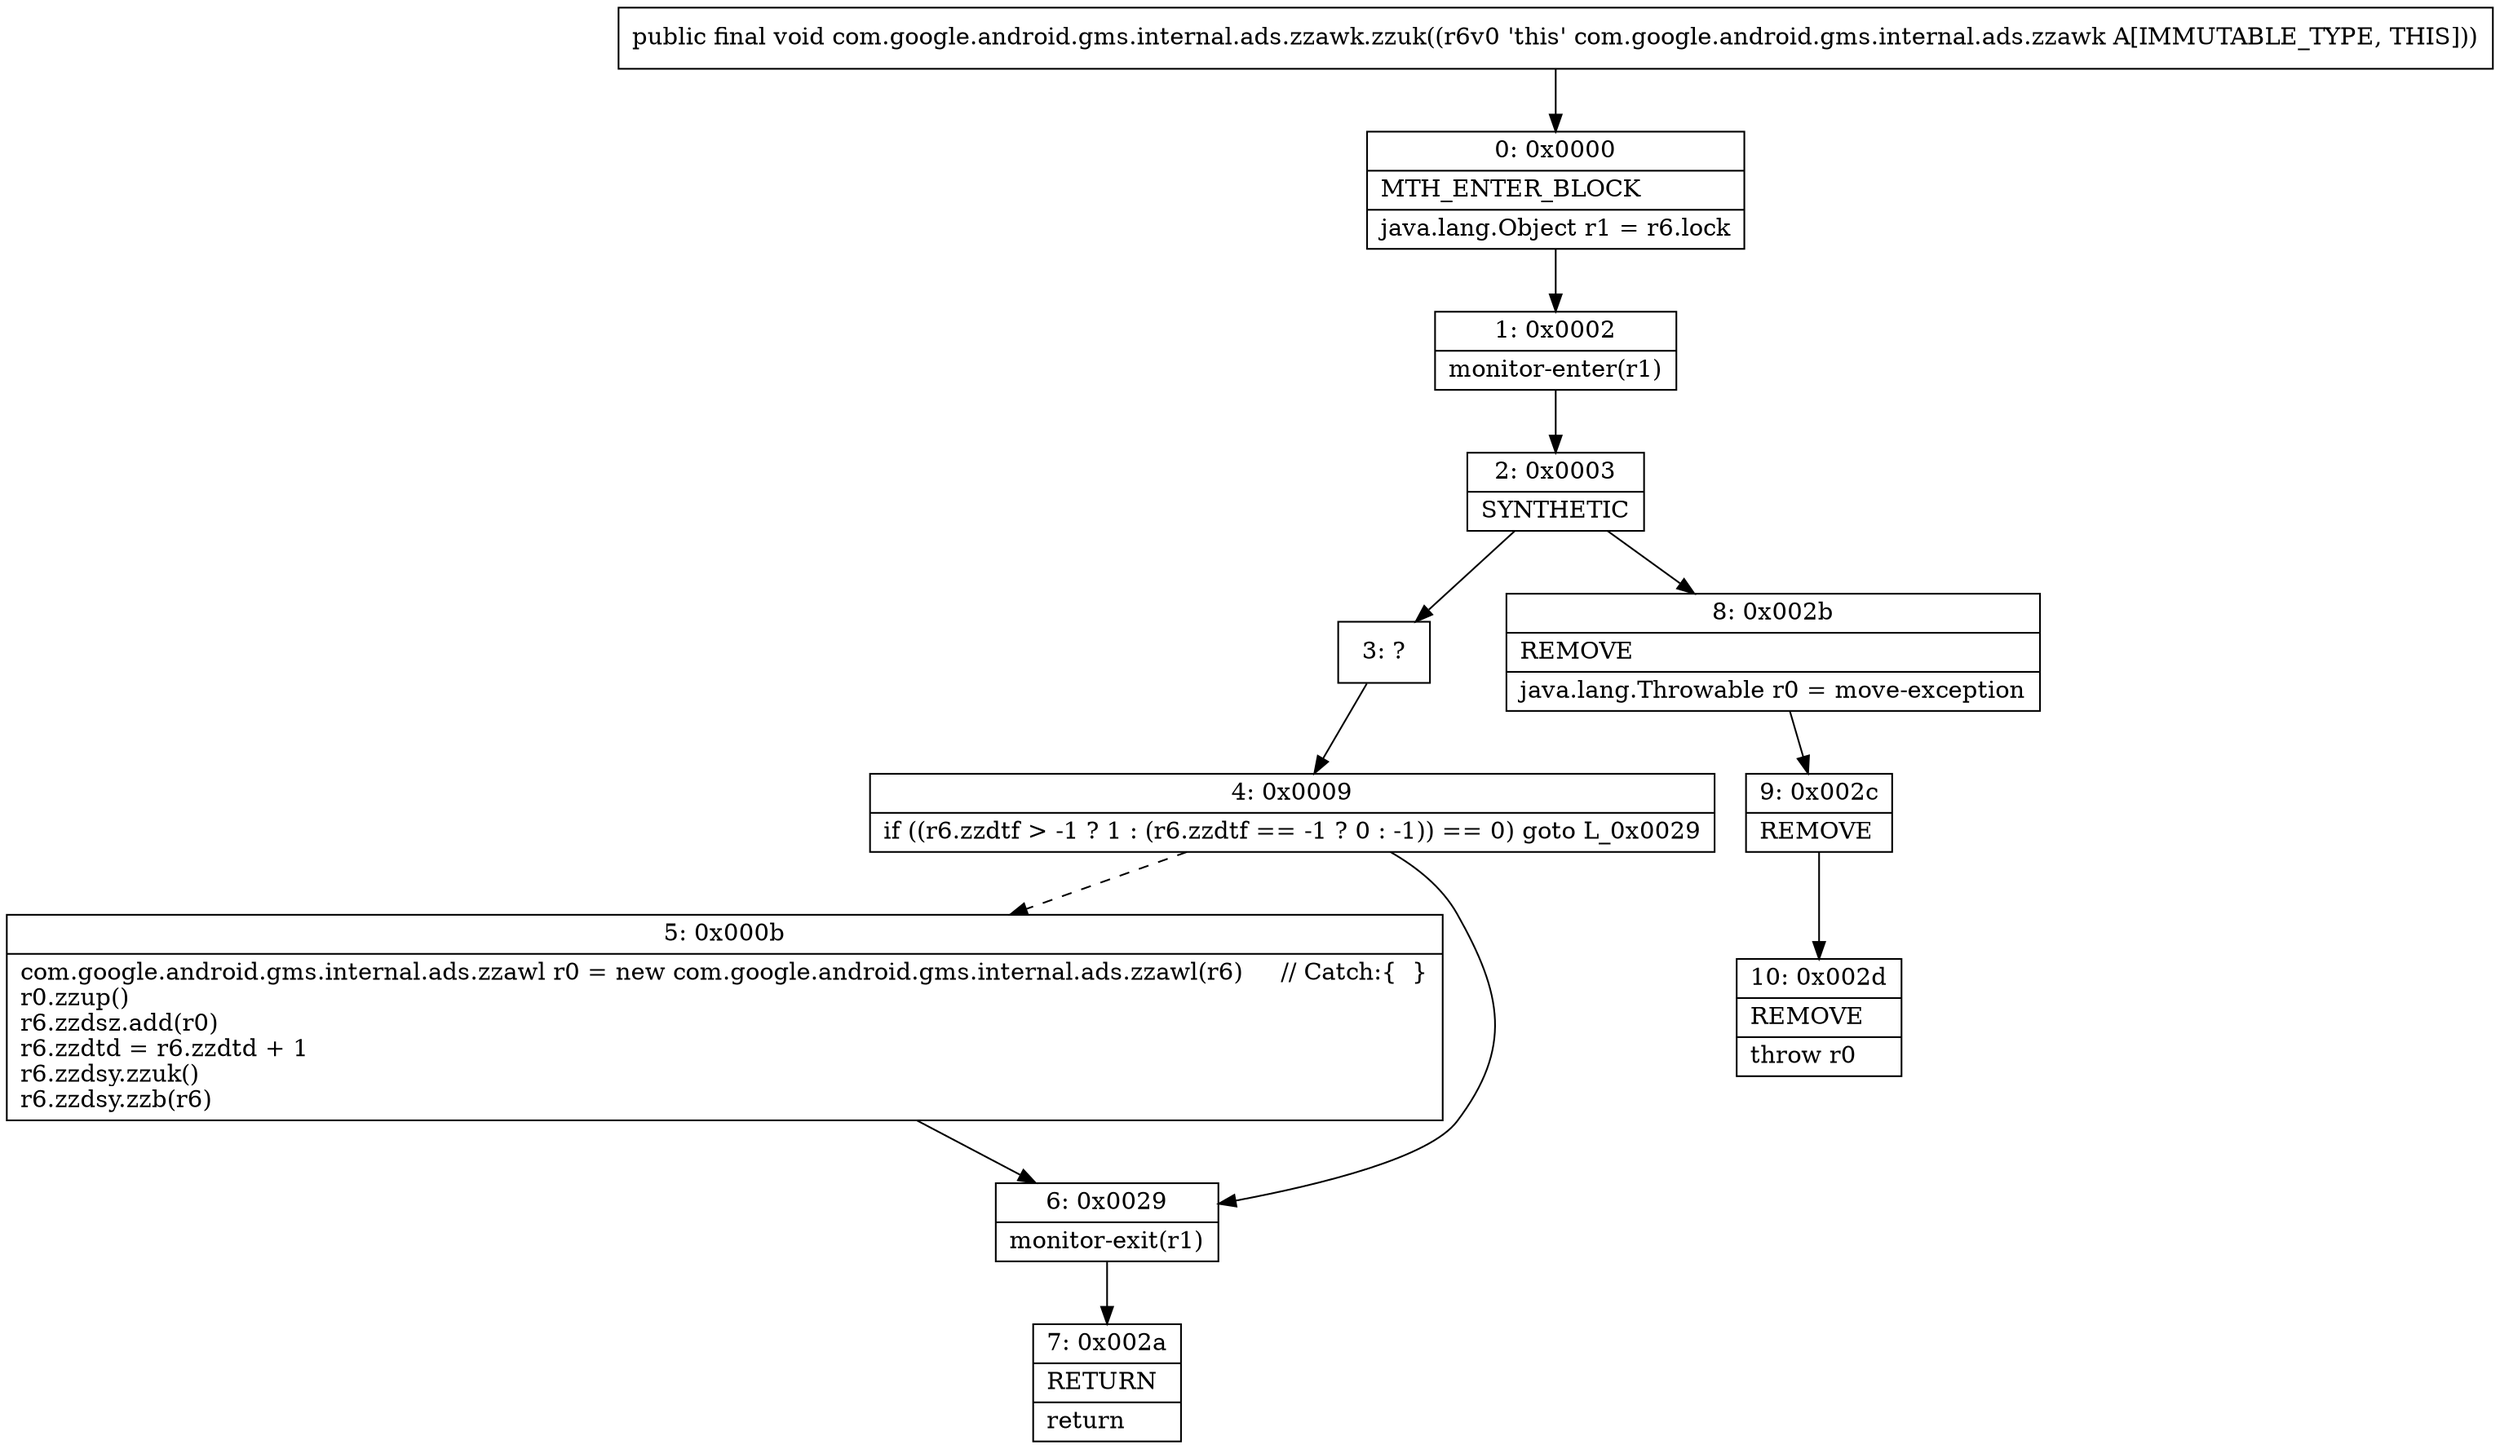 digraph "CFG forcom.google.android.gms.internal.ads.zzawk.zzuk()V" {
Node_0 [shape=record,label="{0\:\ 0x0000|MTH_ENTER_BLOCK\l|java.lang.Object r1 = r6.lock\l}"];
Node_1 [shape=record,label="{1\:\ 0x0002|monitor\-enter(r1)\l}"];
Node_2 [shape=record,label="{2\:\ 0x0003|SYNTHETIC\l}"];
Node_3 [shape=record,label="{3\:\ ?}"];
Node_4 [shape=record,label="{4\:\ 0x0009|if ((r6.zzdtf \> \-1 ? 1 : (r6.zzdtf == \-1 ? 0 : \-1)) == 0) goto L_0x0029\l}"];
Node_5 [shape=record,label="{5\:\ 0x000b|com.google.android.gms.internal.ads.zzawl r0 = new com.google.android.gms.internal.ads.zzawl(r6)     \/\/ Catch:\{  \}\lr0.zzup()\lr6.zzdsz.add(r0)\lr6.zzdtd = r6.zzdtd + 1\lr6.zzdsy.zzuk()\lr6.zzdsy.zzb(r6)\l}"];
Node_6 [shape=record,label="{6\:\ 0x0029|monitor\-exit(r1)\l}"];
Node_7 [shape=record,label="{7\:\ 0x002a|RETURN\l|return\l}"];
Node_8 [shape=record,label="{8\:\ 0x002b|REMOVE\l|java.lang.Throwable r0 = move\-exception\l}"];
Node_9 [shape=record,label="{9\:\ 0x002c|REMOVE\l}"];
Node_10 [shape=record,label="{10\:\ 0x002d|REMOVE\l|throw r0\l}"];
MethodNode[shape=record,label="{public final void com.google.android.gms.internal.ads.zzawk.zzuk((r6v0 'this' com.google.android.gms.internal.ads.zzawk A[IMMUTABLE_TYPE, THIS])) }"];
MethodNode -> Node_0;
Node_0 -> Node_1;
Node_1 -> Node_2;
Node_2 -> Node_3;
Node_2 -> Node_8;
Node_3 -> Node_4;
Node_4 -> Node_5[style=dashed];
Node_4 -> Node_6;
Node_5 -> Node_6;
Node_6 -> Node_7;
Node_8 -> Node_9;
Node_9 -> Node_10;
}

